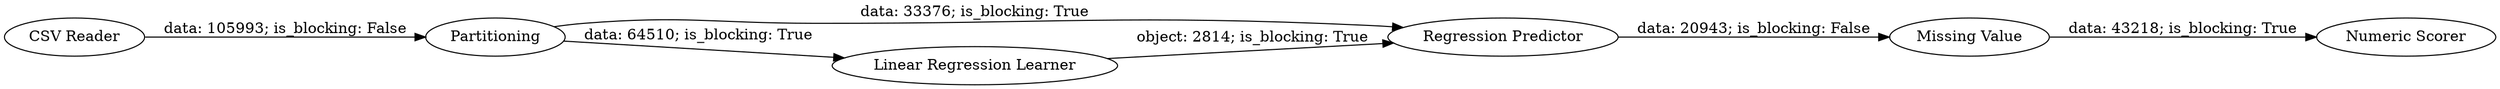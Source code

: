 digraph {
	"7908942232253151637_1" [label="CSV Reader"]
	"7908942232253151637_30" [label="Numeric Scorer"]
	"7908942232253151637_32" [label="Regression Predictor"]
	"7908942232253151637_63" [label="Missing Value"]
	"7908942232253151637_29" [label=Partitioning]
	"7908942232253151637_31" [label="Linear Regression Learner"]
	"7908942232253151637_29" -> "7908942232253151637_32" [label="data: 33376; is_blocking: True"]
	"7908942232253151637_1" -> "7908942232253151637_29" [label="data: 105993; is_blocking: False"]
	"7908942232253151637_29" -> "7908942232253151637_31" [label="data: 64510; is_blocking: True"]
	"7908942232253151637_31" -> "7908942232253151637_32" [label="object: 2814; is_blocking: True"]
	"7908942232253151637_32" -> "7908942232253151637_63" [label="data: 20943; is_blocking: False"]
	"7908942232253151637_63" -> "7908942232253151637_30" [label="data: 43218; is_blocking: True"]
	rankdir=LR
}

